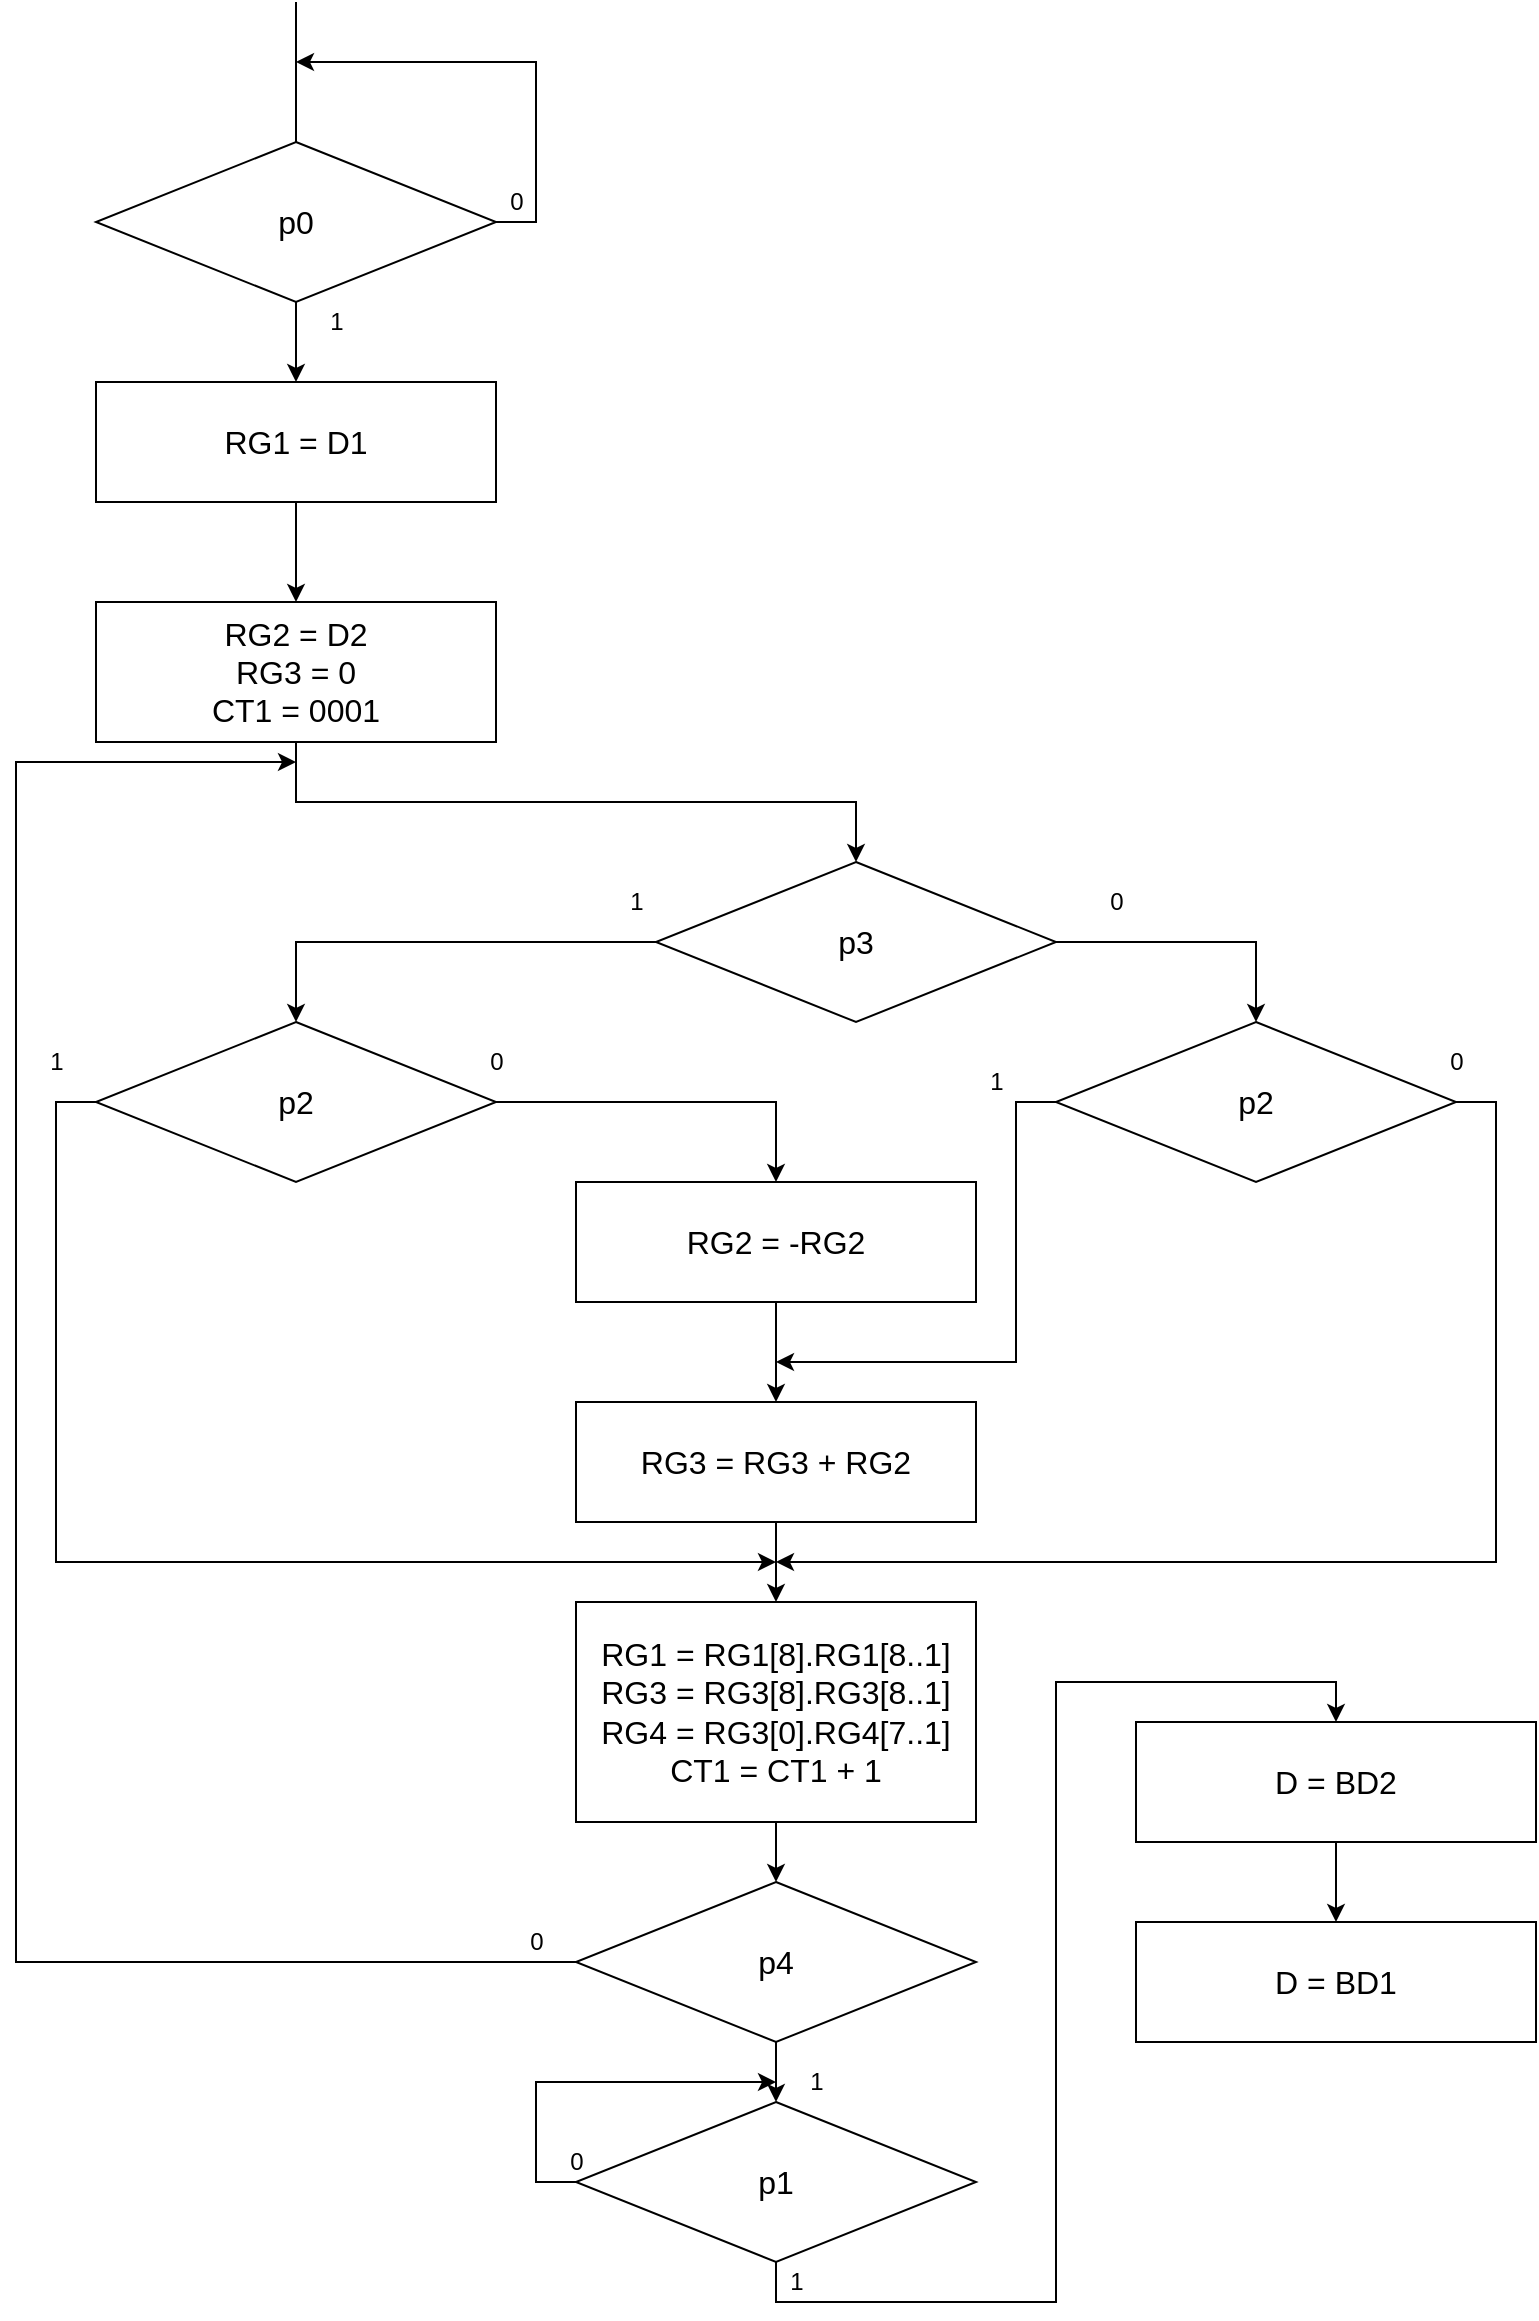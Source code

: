 <mxfile version="14.6.13" type="device"><diagram id="1nsTcZQhytlQK0iqE0bq" name="Page-1"><mxGraphModel dx="1422" dy="762" grid="1" gridSize="10" guides="1" tooltips="1" connect="1" arrows="1" fold="1" page="1" pageScale="1" pageWidth="827" pageHeight="1169" math="0" shadow="0"><root><mxCell id="0"/><mxCell id="1" parent="0"/><mxCell id="HP16Czlw6GVnMD_LdbCr-3" style="edgeStyle=orthogonalEdgeStyle;rounded=0;orthogonalLoop=1;jettySize=auto;html=1;exitX=1;exitY=0.5;exitDx=0;exitDy=0;" edge="1" parent="1" source="HP16Czlw6GVnMD_LdbCr-1"><mxGeometry relative="1" as="geometry"><mxPoint x="180" y="40" as="targetPoint"/><Array as="points"><mxPoint x="300" y="120"/><mxPoint x="300" y="40"/></Array></mxGeometry></mxCell><mxCell id="HP16Czlw6GVnMD_LdbCr-6" style="edgeStyle=orthogonalEdgeStyle;rounded=0;orthogonalLoop=1;jettySize=auto;html=1;exitX=0.5;exitY=1;exitDx=0;exitDy=0;entryX=0.5;entryY=0;entryDx=0;entryDy=0;" edge="1" parent="1" source="HP16Czlw6GVnMD_LdbCr-1" target="HP16Czlw6GVnMD_LdbCr-5"><mxGeometry relative="1" as="geometry"/></mxCell><mxCell id="HP16Czlw6GVnMD_LdbCr-1" value="&lt;font style=&quot;font-size: 16px&quot;&gt;p0&lt;/font&gt;" style="rhombus;whiteSpace=wrap;html=1;" vertex="1" parent="1"><mxGeometry x="80" y="80" width="200" height="80" as="geometry"/></mxCell><mxCell id="HP16Czlw6GVnMD_LdbCr-2" value="" style="endArrow=none;html=1;exitX=0.5;exitY=0;exitDx=0;exitDy=0;" edge="1" parent="1" source="HP16Czlw6GVnMD_LdbCr-1"><mxGeometry width="50" height="50" relative="1" as="geometry"><mxPoint x="160" y="70" as="sourcePoint"/><mxPoint x="180" y="10" as="targetPoint"/><Array as="points"/></mxGeometry></mxCell><mxCell id="HP16Czlw6GVnMD_LdbCr-4" value="0" style="text;html=1;align=center;verticalAlign=middle;resizable=0;points=[];autosize=1;strokeColor=none;" vertex="1" parent="1"><mxGeometry x="280" y="100" width="20" height="20" as="geometry"/></mxCell><mxCell id="HP16Czlw6GVnMD_LdbCr-9" style="edgeStyle=orthogonalEdgeStyle;rounded=0;orthogonalLoop=1;jettySize=auto;html=1;exitX=0.5;exitY=1;exitDx=0;exitDy=0;entryX=0.5;entryY=0;entryDx=0;entryDy=0;" edge="1" parent="1" source="HP16Czlw6GVnMD_LdbCr-5" target="HP16Czlw6GVnMD_LdbCr-8"><mxGeometry relative="1" as="geometry"/></mxCell><mxCell id="HP16Czlw6GVnMD_LdbCr-5" value="&lt;font style=&quot;font-size: 16px&quot;&gt;RG1 = D1&lt;/font&gt;" style="rounded=0;whiteSpace=wrap;html=1;" vertex="1" parent="1"><mxGeometry x="80" y="200" width="200" height="60" as="geometry"/></mxCell><mxCell id="HP16Czlw6GVnMD_LdbCr-7" value="1" style="text;html=1;align=center;verticalAlign=middle;resizable=0;points=[];autosize=1;strokeColor=none;" vertex="1" parent="1"><mxGeometry x="190" y="160" width="20" height="20" as="geometry"/></mxCell><mxCell id="HP16Czlw6GVnMD_LdbCr-11" style="edgeStyle=orthogonalEdgeStyle;rounded=0;orthogonalLoop=1;jettySize=auto;html=1;exitX=0.5;exitY=1;exitDx=0;exitDy=0;entryX=0.5;entryY=0;entryDx=0;entryDy=0;" edge="1" parent="1" source="HP16Czlw6GVnMD_LdbCr-8" target="HP16Czlw6GVnMD_LdbCr-10"><mxGeometry relative="1" as="geometry"/></mxCell><mxCell id="HP16Czlw6GVnMD_LdbCr-8" value="&lt;font style=&quot;font-size: 16px&quot;&gt;RG2 = D2&lt;br&gt;RG3 = 0&lt;br&gt;CT1 = 0001&lt;br&gt;&lt;/font&gt;" style="rounded=0;whiteSpace=wrap;html=1;" vertex="1" parent="1"><mxGeometry x="80" y="310" width="200" height="70" as="geometry"/></mxCell><mxCell id="HP16Czlw6GVnMD_LdbCr-13" style="edgeStyle=orthogonalEdgeStyle;rounded=0;orthogonalLoop=1;jettySize=auto;html=1;exitX=0;exitY=0.5;exitDx=0;exitDy=0;entryX=0.5;entryY=0;entryDx=0;entryDy=0;" edge="1" parent="1" source="HP16Czlw6GVnMD_LdbCr-10" target="HP16Czlw6GVnMD_LdbCr-12"><mxGeometry relative="1" as="geometry"/></mxCell><mxCell id="HP16Czlw6GVnMD_LdbCr-16" style="edgeStyle=orthogonalEdgeStyle;rounded=0;orthogonalLoop=1;jettySize=auto;html=1;exitX=1;exitY=0.5;exitDx=0;exitDy=0;entryX=0.5;entryY=0;entryDx=0;entryDy=0;" edge="1" parent="1" source="HP16Czlw6GVnMD_LdbCr-10" target="HP16Czlw6GVnMD_LdbCr-15"><mxGeometry relative="1" as="geometry"/></mxCell><mxCell id="HP16Czlw6GVnMD_LdbCr-10" value="&lt;font style=&quot;font-size: 16px&quot;&gt;p3&lt;/font&gt;" style="rhombus;whiteSpace=wrap;html=1;" vertex="1" parent="1"><mxGeometry x="360" y="440" width="200" height="80" as="geometry"/></mxCell><mxCell id="HP16Czlw6GVnMD_LdbCr-20" style="edgeStyle=orthogonalEdgeStyle;rounded=0;orthogonalLoop=1;jettySize=auto;html=1;exitX=1;exitY=0.5;exitDx=0;exitDy=0;entryX=0.5;entryY=0;entryDx=0;entryDy=0;" edge="1" parent="1" source="HP16Czlw6GVnMD_LdbCr-12" target="HP16Czlw6GVnMD_LdbCr-19"><mxGeometry relative="1" as="geometry"/></mxCell><mxCell id="HP16Czlw6GVnMD_LdbCr-28" style="edgeStyle=orthogonalEdgeStyle;rounded=0;orthogonalLoop=1;jettySize=auto;html=1;exitX=0;exitY=0.5;exitDx=0;exitDy=0;" edge="1" parent="1" source="HP16Czlw6GVnMD_LdbCr-12"><mxGeometry relative="1" as="geometry"><mxPoint x="420" y="790" as="targetPoint"/><Array as="points"><mxPoint x="60" y="560"/><mxPoint x="60" y="790"/></Array></mxGeometry></mxCell><mxCell id="HP16Czlw6GVnMD_LdbCr-12" value="&lt;font style=&quot;font-size: 16px&quot;&gt;p2&lt;/font&gt;" style="rhombus;whiteSpace=wrap;html=1;" vertex="1" parent="1"><mxGeometry x="80" y="520" width="200" height="80" as="geometry"/></mxCell><mxCell id="HP16Czlw6GVnMD_LdbCr-24" style="edgeStyle=orthogonalEdgeStyle;rounded=0;orthogonalLoop=1;jettySize=auto;html=1;exitX=0;exitY=0.5;exitDx=0;exitDy=0;" edge="1" parent="1" source="HP16Czlw6GVnMD_LdbCr-15"><mxGeometry relative="1" as="geometry"><mxPoint x="420" y="690" as="targetPoint"/><Array as="points"><mxPoint x="540" y="560"/><mxPoint x="540" y="690"/></Array></mxGeometry></mxCell><mxCell id="HP16Czlw6GVnMD_LdbCr-30" style="edgeStyle=orthogonalEdgeStyle;rounded=0;orthogonalLoop=1;jettySize=auto;html=1;exitX=1;exitY=0.5;exitDx=0;exitDy=0;" edge="1" parent="1" source="HP16Czlw6GVnMD_LdbCr-15"><mxGeometry relative="1" as="geometry"><mxPoint x="420" y="790" as="targetPoint"/><Array as="points"><mxPoint x="780" y="560"/><mxPoint x="780" y="790"/></Array></mxGeometry></mxCell><mxCell id="HP16Czlw6GVnMD_LdbCr-15" value="&lt;font style=&quot;font-size: 16px&quot;&gt;p2&lt;/font&gt;" style="rhombus;whiteSpace=wrap;html=1;" vertex="1" parent="1"><mxGeometry x="560" y="520" width="200" height="80" as="geometry"/></mxCell><mxCell id="HP16Czlw6GVnMD_LdbCr-17" value="1" style="text;html=1;align=center;verticalAlign=middle;resizable=0;points=[];autosize=1;strokeColor=none;" vertex="1" parent="1"><mxGeometry x="340" y="450" width="20" height="20" as="geometry"/></mxCell><mxCell id="HP16Czlw6GVnMD_LdbCr-18" value="0" style="text;html=1;align=center;verticalAlign=middle;resizable=0;points=[];autosize=1;strokeColor=none;" vertex="1" parent="1"><mxGeometry x="580" y="450" width="20" height="20" as="geometry"/></mxCell><mxCell id="HP16Czlw6GVnMD_LdbCr-23" style="edgeStyle=orthogonalEdgeStyle;rounded=0;orthogonalLoop=1;jettySize=auto;html=1;exitX=0.5;exitY=1;exitDx=0;exitDy=0;" edge="1" parent="1" source="HP16Czlw6GVnMD_LdbCr-19" target="HP16Czlw6GVnMD_LdbCr-22"><mxGeometry relative="1" as="geometry"/></mxCell><mxCell id="HP16Czlw6GVnMD_LdbCr-19" value="&lt;span style=&quot;font-size: 16px&quot;&gt;RG2 = -RG2&lt;/span&gt;" style="rounded=0;whiteSpace=wrap;html=1;" vertex="1" parent="1"><mxGeometry x="320" y="600" width="200" height="60" as="geometry"/></mxCell><mxCell id="HP16Czlw6GVnMD_LdbCr-21" value="0" style="text;html=1;align=center;verticalAlign=middle;resizable=0;points=[];autosize=1;strokeColor=none;" vertex="1" parent="1"><mxGeometry x="270" y="530" width="20" height="20" as="geometry"/></mxCell><mxCell id="HP16Czlw6GVnMD_LdbCr-27" style="edgeStyle=orthogonalEdgeStyle;rounded=0;orthogonalLoop=1;jettySize=auto;html=1;exitX=0.5;exitY=1;exitDx=0;exitDy=0;entryX=0.5;entryY=0;entryDx=0;entryDy=0;" edge="1" parent="1" source="HP16Czlw6GVnMD_LdbCr-22" target="HP16Czlw6GVnMD_LdbCr-26"><mxGeometry relative="1" as="geometry"/></mxCell><mxCell id="HP16Czlw6GVnMD_LdbCr-22" value="&lt;font style=&quot;font-size: 16px&quot;&gt;RG3 = RG3 + RG2&lt;/font&gt;" style="rounded=0;whiteSpace=wrap;html=1;" vertex="1" parent="1"><mxGeometry x="320" y="710" width="200" height="60" as="geometry"/></mxCell><mxCell id="HP16Czlw6GVnMD_LdbCr-25" value="1" style="text;html=1;align=center;verticalAlign=middle;resizable=0;points=[];autosize=1;strokeColor=none;" vertex="1" parent="1"><mxGeometry x="520" y="540" width="20" height="20" as="geometry"/></mxCell><mxCell id="HP16Czlw6GVnMD_LdbCr-33" style="edgeStyle=orthogonalEdgeStyle;rounded=0;orthogonalLoop=1;jettySize=auto;html=1;exitX=0.5;exitY=1;exitDx=0;exitDy=0;entryX=0.5;entryY=0;entryDx=0;entryDy=0;" edge="1" parent="1" source="HP16Czlw6GVnMD_LdbCr-26" target="HP16Czlw6GVnMD_LdbCr-32"><mxGeometry relative="1" as="geometry"/></mxCell><mxCell id="HP16Czlw6GVnMD_LdbCr-26" value="&lt;span style=&quot;font-size: 16px&quot;&gt;RG1 = RG1[8].RG1[8..1]&lt;br&gt;&lt;/span&gt;&lt;span style=&quot;font-size: 16px&quot;&gt;RG3 = RG3[8].RG3[8..1]&lt;br&gt;&lt;/span&gt;&lt;span style=&quot;font-size: 16px&quot;&gt;RG4 = RG3[0].RG4[7..1]&lt;br&gt;CT1 = CT1 + 1&lt;br&gt;&lt;/span&gt;" style="rounded=0;whiteSpace=wrap;html=1;" vertex="1" parent="1"><mxGeometry x="320" y="810" width="200" height="110" as="geometry"/></mxCell><mxCell id="HP16Czlw6GVnMD_LdbCr-29" value="1" style="text;html=1;align=center;verticalAlign=middle;resizable=0;points=[];autosize=1;strokeColor=none;" vertex="1" parent="1"><mxGeometry x="50" y="530" width="20" height="20" as="geometry"/></mxCell><mxCell id="HP16Czlw6GVnMD_LdbCr-31" value="0" style="text;html=1;align=center;verticalAlign=middle;resizable=0;points=[];autosize=1;strokeColor=none;" vertex="1" parent="1"><mxGeometry x="750" y="530" width="20" height="20" as="geometry"/></mxCell><mxCell id="HP16Czlw6GVnMD_LdbCr-34" style="edgeStyle=orthogonalEdgeStyle;rounded=0;orthogonalLoop=1;jettySize=auto;html=1;exitX=0;exitY=0.5;exitDx=0;exitDy=0;" edge="1" parent="1" source="HP16Czlw6GVnMD_LdbCr-32"><mxGeometry relative="1" as="geometry"><mxPoint x="180" y="390" as="targetPoint"/><Array as="points"><mxPoint x="40" y="990"/><mxPoint x="40" y="390"/></Array></mxGeometry></mxCell><mxCell id="HP16Czlw6GVnMD_LdbCr-39" style="edgeStyle=orthogonalEdgeStyle;rounded=0;orthogonalLoop=1;jettySize=auto;html=1;exitX=0.5;exitY=1;exitDx=0;exitDy=0;entryX=0.5;entryY=0;entryDx=0;entryDy=0;" edge="1" parent="1" source="HP16Czlw6GVnMD_LdbCr-32" target="HP16Czlw6GVnMD_LdbCr-36"><mxGeometry relative="1" as="geometry"/></mxCell><mxCell id="HP16Czlw6GVnMD_LdbCr-32" value="&lt;font style=&quot;font-size: 16px&quot;&gt;p4&lt;/font&gt;" style="rhombus;whiteSpace=wrap;html=1;" vertex="1" parent="1"><mxGeometry x="320" y="950" width="200" height="80" as="geometry"/></mxCell><mxCell id="HP16Czlw6GVnMD_LdbCr-35" value="0" style="text;html=1;align=center;verticalAlign=middle;resizable=0;points=[];autosize=1;strokeColor=none;" vertex="1" parent="1"><mxGeometry x="290" y="970" width="20" height="20" as="geometry"/></mxCell><mxCell id="HP16Czlw6GVnMD_LdbCr-41" style="edgeStyle=orthogonalEdgeStyle;rounded=0;orthogonalLoop=1;jettySize=auto;html=1;exitX=0;exitY=0.5;exitDx=0;exitDy=0;" edge="1" parent="1" source="HP16Czlw6GVnMD_LdbCr-36"><mxGeometry relative="1" as="geometry"><mxPoint x="420" y="1050" as="targetPoint"/><Array as="points"><mxPoint x="300" y="1100"/><mxPoint x="300" y="1050"/></Array></mxGeometry></mxCell><mxCell id="HP16Czlw6GVnMD_LdbCr-44" style="edgeStyle=orthogonalEdgeStyle;rounded=0;orthogonalLoop=1;jettySize=auto;html=1;exitX=0.5;exitY=1;exitDx=0;exitDy=0;entryX=0.5;entryY=0;entryDx=0;entryDy=0;" edge="1" parent="1" source="HP16Czlw6GVnMD_LdbCr-36" target="HP16Czlw6GVnMD_LdbCr-43"><mxGeometry relative="1" as="geometry"><mxPoint x="560" y="910" as="targetPoint"/></mxGeometry></mxCell><mxCell id="HP16Czlw6GVnMD_LdbCr-36" value="&lt;font style=&quot;font-size: 16px&quot;&gt;p1&lt;/font&gt;" style="rhombus;whiteSpace=wrap;html=1;" vertex="1" parent="1"><mxGeometry x="320" y="1060" width="200" height="80" as="geometry"/></mxCell><mxCell id="HP16Czlw6GVnMD_LdbCr-40" value="1" style="text;html=1;align=center;verticalAlign=middle;resizable=0;points=[];autosize=1;strokeColor=none;" vertex="1" parent="1"><mxGeometry x="430" y="1040" width="20" height="20" as="geometry"/></mxCell><mxCell id="HP16Czlw6GVnMD_LdbCr-42" value="0" style="text;html=1;align=center;verticalAlign=middle;resizable=0;points=[];autosize=1;strokeColor=none;" vertex="1" parent="1"><mxGeometry x="310" y="1080" width="20" height="20" as="geometry"/></mxCell><mxCell id="HP16Czlw6GVnMD_LdbCr-47" style="edgeStyle=orthogonalEdgeStyle;rounded=0;orthogonalLoop=1;jettySize=auto;html=1;exitX=0.5;exitY=1;exitDx=0;exitDy=0;" edge="1" parent="1" source="HP16Czlw6GVnMD_LdbCr-43" target="HP16Czlw6GVnMD_LdbCr-46"><mxGeometry relative="1" as="geometry"/></mxCell><mxCell id="HP16Czlw6GVnMD_LdbCr-43" value="&lt;font style=&quot;font-size: 16px&quot;&gt;D = BD2&lt;/font&gt;" style="rounded=0;whiteSpace=wrap;html=1;" vertex="1" parent="1"><mxGeometry x="600" y="870" width="200" height="60" as="geometry"/></mxCell><mxCell id="HP16Czlw6GVnMD_LdbCr-45" value="1" style="text;html=1;align=center;verticalAlign=middle;resizable=0;points=[];autosize=1;strokeColor=none;" vertex="1" parent="1"><mxGeometry x="420" y="1140" width="20" height="20" as="geometry"/></mxCell><mxCell id="HP16Czlw6GVnMD_LdbCr-46" value="&lt;font style=&quot;font-size: 16px&quot;&gt;D = BD1&lt;/font&gt;" style="rounded=0;whiteSpace=wrap;html=1;" vertex="1" parent="1"><mxGeometry x="600" y="970" width="200" height="60" as="geometry"/></mxCell></root></mxGraphModel></diagram></mxfile>